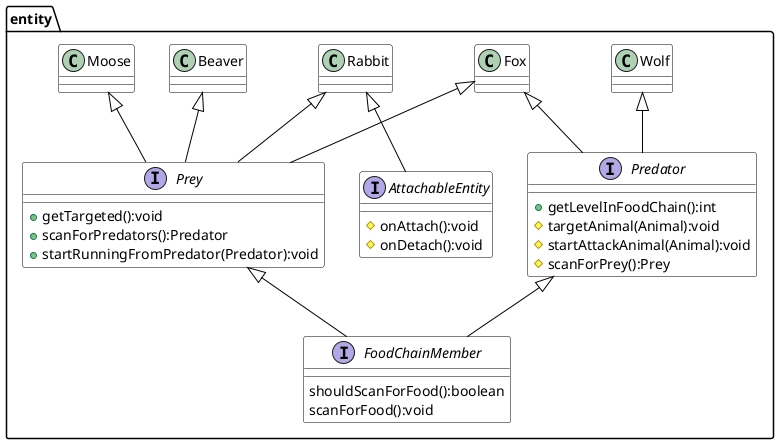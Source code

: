 @startuml
skinparam class {
    BackgroundColor #ffffff
    ArrowColor #000000
    BorderColor #000000
}
package entity{
    interface AttachableEntity{
        # onAttach():void
        # onDetach():void
    }
    interface FoodChainMember{
        shouldScanForFood():boolean
        scanForFood():void
    }
    interface Prey{
        + getTargeted():void
        + scanForPredators():Predator
        + startRunningFromPredator(Predator):void
    }
    Prey <|-- FoodChainMember
    interface Predator{
        + getLevelInFoodChain():int
        # targetAnimal(Animal):void
        # startAttackAnimal(Animal):void
        # scanForPrey():Prey
    }
    Predator <|-- FoodChainMember
    class Wolf
    Wolf <|-- Predator
    class Fox
    Fox <|-- Prey
    Fox <|-- Predator
    class Rabbit
    Rabbit <|-- Prey
    Rabbit <|-- AttachableEntity
    class Moose
    Moose <|-- Prey
    class Beaver
    Beaver <|-- Prey
}
@enduml